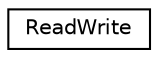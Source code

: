 digraph "Иерархия классов. Графический вид."
{
 // LATEX_PDF_SIZE
  edge [fontname="Helvetica",fontsize="10",labelfontname="Helvetica",labelfontsize="10"];
  node [fontname="Helvetica",fontsize="10",shape=record];
  rankdir="LR";
  Node0 [label="ReadWrite",height=0.2,width=0.4,color="black", fillcolor="white", style="filled",URL="$classReadWrite.html",tooltip="Класс для чтения и записи данных из файлов."];
}
